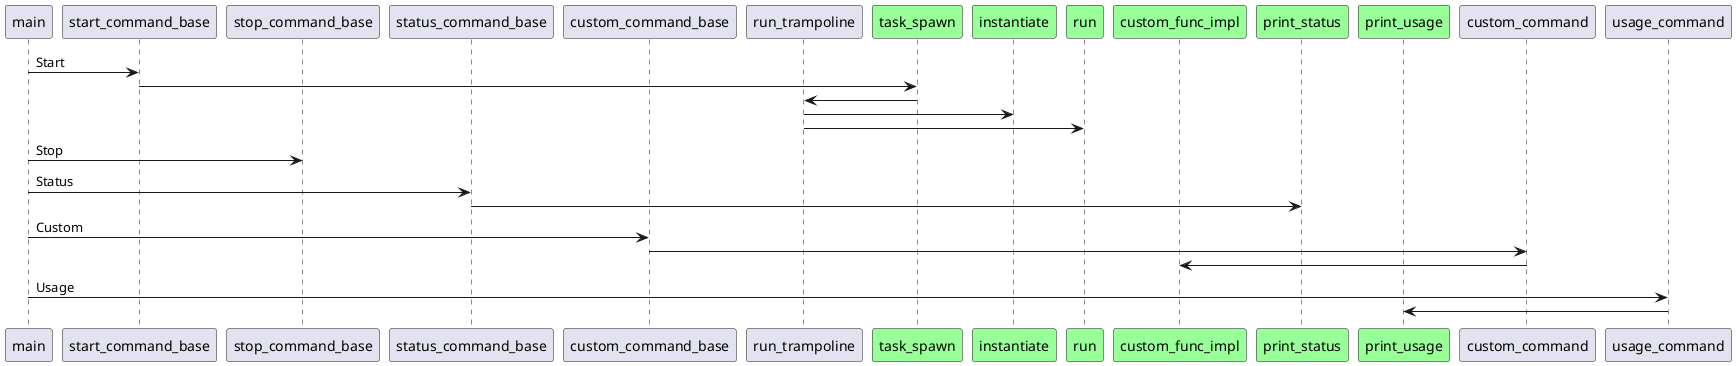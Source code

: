@startuml
participant main
participant start_command_base
participant stop_command_base
participant status_command_base
participant custom_command_base
participant run_trampoline

participant task_spawn #99FF99
participant instantiate  #99FF99
participant run #99FF99
participant custom_func_impl #99FF99
participant print_status #99FF99
participant print_usage #99FF99

main -> start_command_base: Start
start_command_base -> task_spawn
task_spawn -> run_trampoline
run_trampoline -> instantiate
run_trampoline -> run

main -> stop_command_base: Stop



main -> status_command_base: Status
status_command_base -> print_status

main -> custom_command_base: Custom
custom_command_base -> custom_command
custom_command -> custom_func_impl

main -> usage_command : Usage
usage_command -> print_usage
@enduml